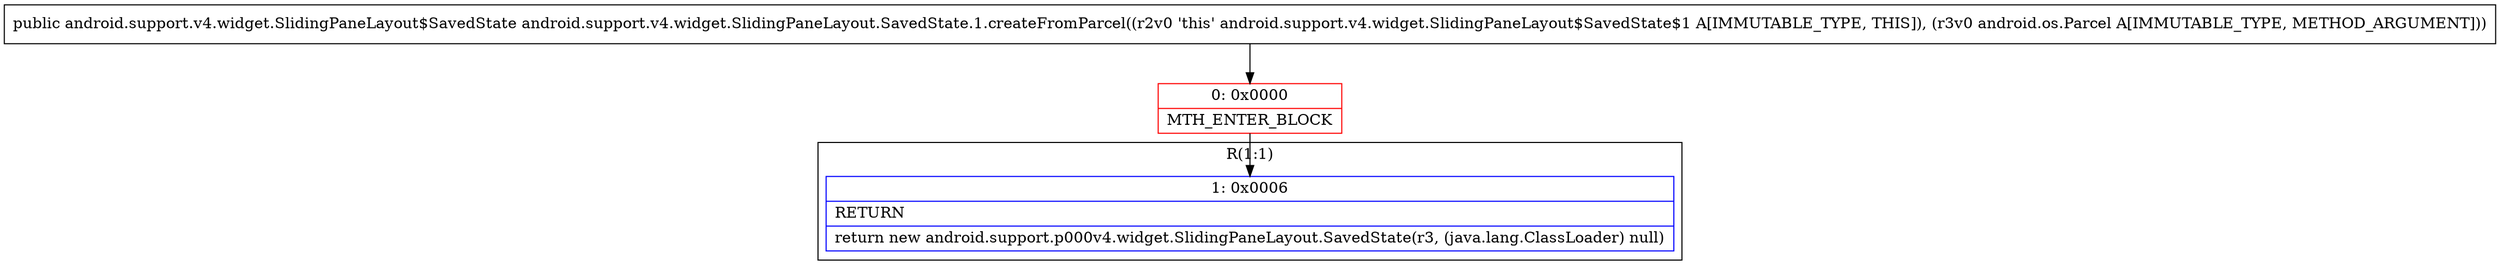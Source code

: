 digraph "CFG forandroid.support.v4.widget.SlidingPaneLayout.SavedState.1.createFromParcel(Landroid\/os\/Parcel;)Landroid\/support\/v4\/widget\/SlidingPaneLayout$SavedState;" {
subgraph cluster_Region_771698247 {
label = "R(1:1)";
node [shape=record,color=blue];
Node_1 [shape=record,label="{1\:\ 0x0006|RETURN\l|return new android.support.p000v4.widget.SlidingPaneLayout.SavedState(r3, (java.lang.ClassLoader) null)\l}"];
}
Node_0 [shape=record,color=red,label="{0\:\ 0x0000|MTH_ENTER_BLOCK\l}"];
MethodNode[shape=record,label="{public android.support.v4.widget.SlidingPaneLayout$SavedState android.support.v4.widget.SlidingPaneLayout.SavedState.1.createFromParcel((r2v0 'this' android.support.v4.widget.SlidingPaneLayout$SavedState$1 A[IMMUTABLE_TYPE, THIS]), (r3v0 android.os.Parcel A[IMMUTABLE_TYPE, METHOD_ARGUMENT])) }"];
MethodNode -> Node_0;
Node_0 -> Node_1;
}

